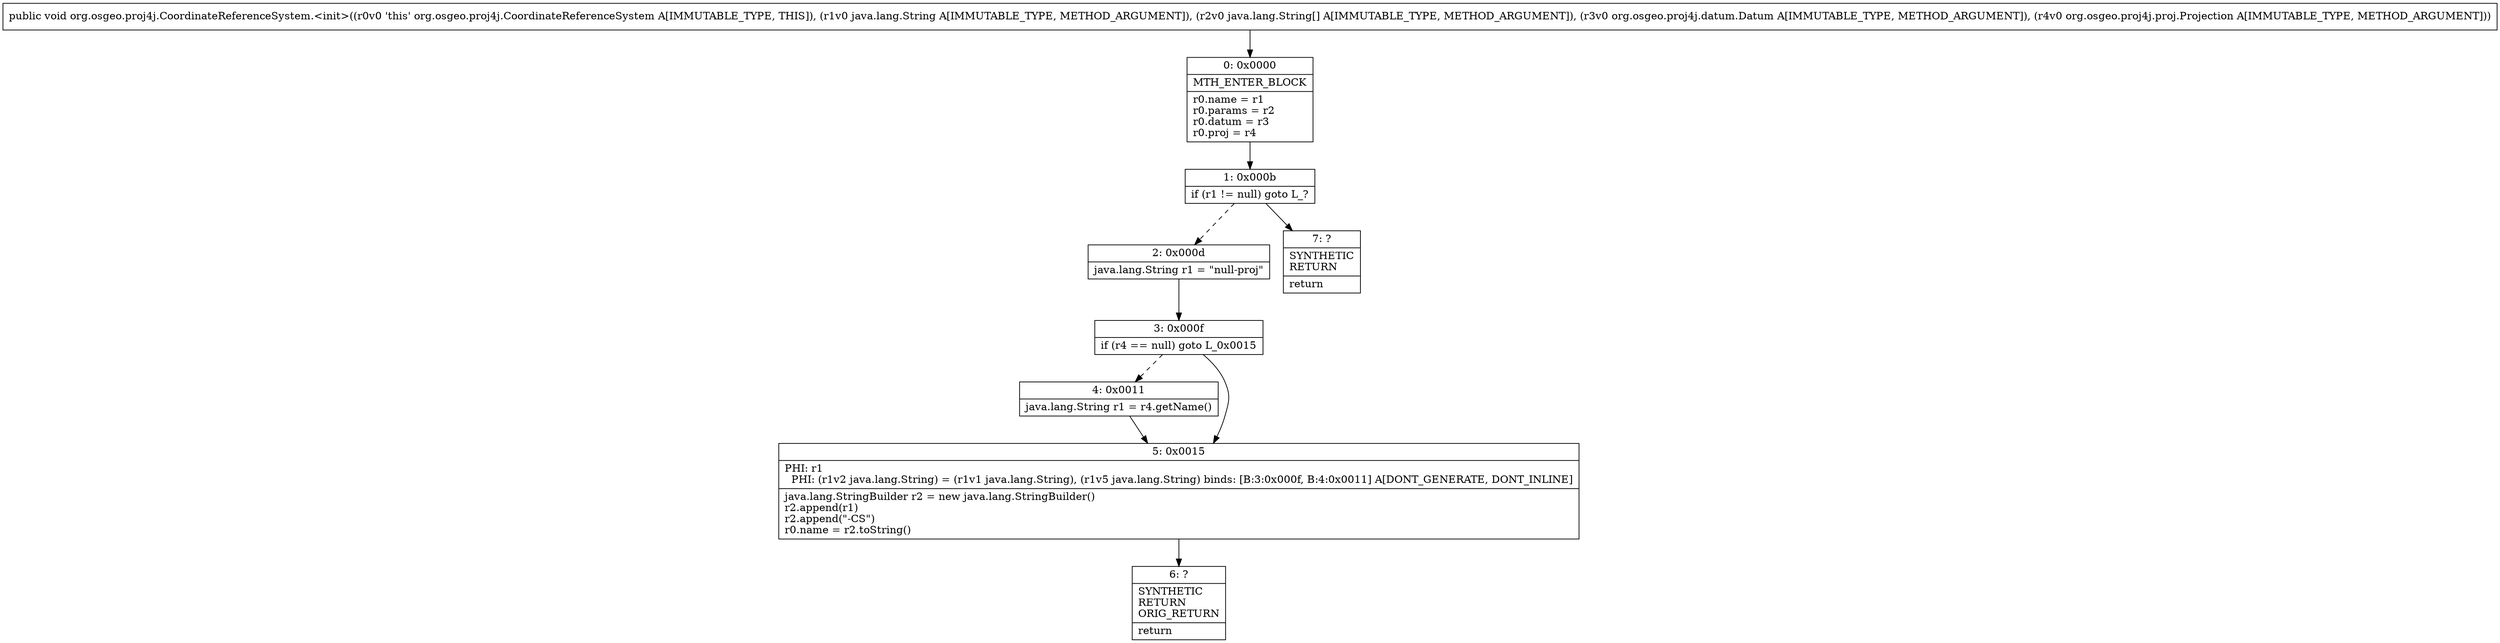 digraph "CFG fororg.osgeo.proj4j.CoordinateReferenceSystem.\<init\>(Ljava\/lang\/String;[Ljava\/lang\/String;Lorg\/osgeo\/proj4j\/datum\/Datum;Lorg\/osgeo\/proj4j\/proj\/Projection;)V" {
Node_0 [shape=record,label="{0\:\ 0x0000|MTH_ENTER_BLOCK\l|r0.name = r1\lr0.params = r2\lr0.datum = r3\lr0.proj = r4\l}"];
Node_1 [shape=record,label="{1\:\ 0x000b|if (r1 != null) goto L_?\l}"];
Node_2 [shape=record,label="{2\:\ 0x000d|java.lang.String r1 = \"null\-proj\"\l}"];
Node_3 [shape=record,label="{3\:\ 0x000f|if (r4 == null) goto L_0x0015\l}"];
Node_4 [shape=record,label="{4\:\ 0x0011|java.lang.String r1 = r4.getName()\l}"];
Node_5 [shape=record,label="{5\:\ 0x0015|PHI: r1 \l  PHI: (r1v2 java.lang.String) = (r1v1 java.lang.String), (r1v5 java.lang.String) binds: [B:3:0x000f, B:4:0x0011] A[DONT_GENERATE, DONT_INLINE]\l|java.lang.StringBuilder r2 = new java.lang.StringBuilder()\lr2.append(r1)\lr2.append(\"\-CS\")\lr0.name = r2.toString()\l}"];
Node_6 [shape=record,label="{6\:\ ?|SYNTHETIC\lRETURN\lORIG_RETURN\l|return\l}"];
Node_7 [shape=record,label="{7\:\ ?|SYNTHETIC\lRETURN\l|return\l}"];
MethodNode[shape=record,label="{public void org.osgeo.proj4j.CoordinateReferenceSystem.\<init\>((r0v0 'this' org.osgeo.proj4j.CoordinateReferenceSystem A[IMMUTABLE_TYPE, THIS]), (r1v0 java.lang.String A[IMMUTABLE_TYPE, METHOD_ARGUMENT]), (r2v0 java.lang.String[] A[IMMUTABLE_TYPE, METHOD_ARGUMENT]), (r3v0 org.osgeo.proj4j.datum.Datum A[IMMUTABLE_TYPE, METHOD_ARGUMENT]), (r4v0 org.osgeo.proj4j.proj.Projection A[IMMUTABLE_TYPE, METHOD_ARGUMENT])) }"];
MethodNode -> Node_0;
Node_0 -> Node_1;
Node_1 -> Node_2[style=dashed];
Node_1 -> Node_7;
Node_2 -> Node_3;
Node_3 -> Node_4[style=dashed];
Node_3 -> Node_5;
Node_4 -> Node_5;
Node_5 -> Node_6;
}

